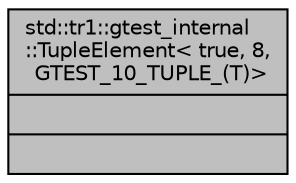 digraph "std::tr1::gtest_internal::TupleElement&lt; true, 8, GTEST_10_TUPLE_(T)&gt;"
{
 // LATEX_PDF_SIZE
  edge [fontname="Helvetica",fontsize="10",labelfontname="Helvetica",labelfontsize="10"];
  node [fontname="Helvetica",fontsize="10",shape=record];
  Node1 [label="{std::tr1::gtest_internal\l::TupleElement\< true, 8,\l GTEST_10_TUPLE_(T)\>\n||}",height=0.2,width=0.4,color="black", fillcolor="grey75", style="filled", fontcolor="black",tooltip=" "];
}
